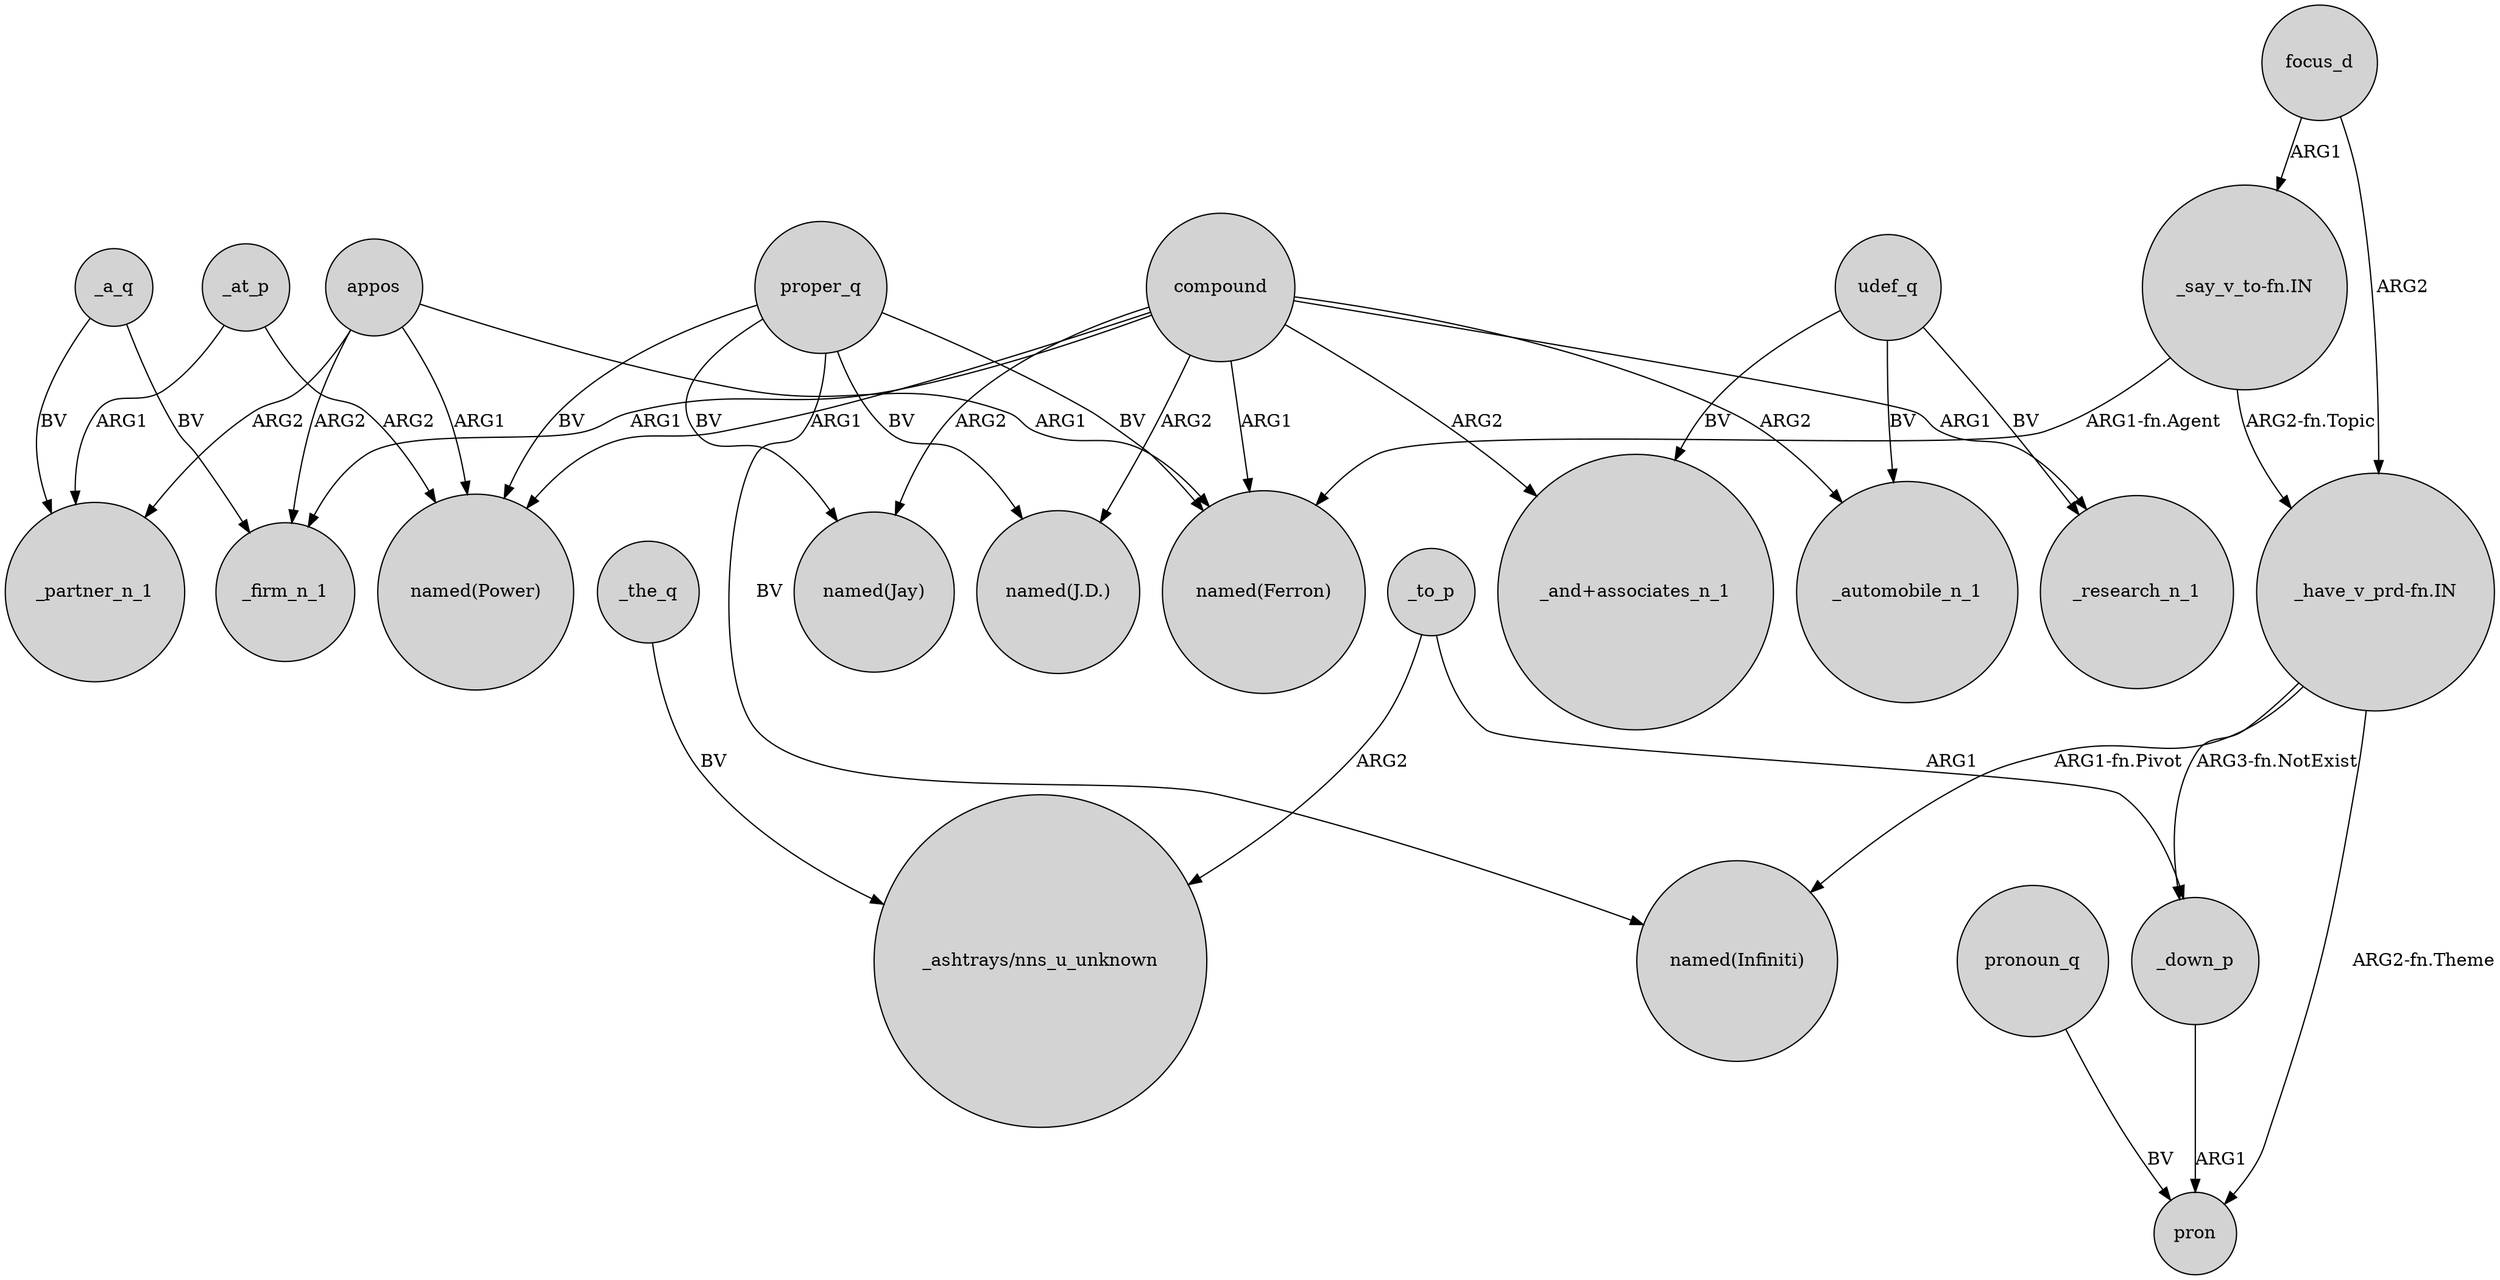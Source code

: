 digraph {
	node [shape=circle style=filled]
	proper_q -> "named(Jay)" [label=BV]
	compound -> "named(Power)" [label=ARG1]
	appos -> _firm_n_1 [label=ARG2]
	"_have_v_prd-fn.IN" -> "named(Infiniti)" [label="ARG1-fn.Pivot"]
	compound -> "named(Ferron)" [label=ARG1]
	proper_q -> "named(Ferron)" [label=BV]
	_at_p -> "named(Power)" [label=ARG2]
	compound -> "named(J.D.)" [label=ARG2]
	udef_q -> _automobile_n_1 [label=BV]
	appos -> _partner_n_1 [label=ARG2]
	udef_q -> _research_n_1 [label=BV]
	_a_q -> _partner_n_1 [label=BV]
	_a_q -> _firm_n_1 [label=BV]
	appos -> "named(Power)" [label=ARG1]
	proper_q -> "named(Infiniti)" [label=BV]
	udef_q -> "_and+associates_n_1" [label=BV]
	compound -> _research_n_1 [label=ARG1]
	compound -> "named(Jay)" [label=ARG2]
	"_say_v_to-fn.IN" -> "named(Ferron)" [label="ARG1-fn.Agent"]
	focus_d -> "_have_v_prd-fn.IN" [label=ARG2]
	pronoun_q -> pron [label=BV]
	"_say_v_to-fn.IN" -> "_have_v_prd-fn.IN" [label="ARG2-fn.Topic"]
	compound -> _automobile_n_1 [label=ARG2]
	_to_p -> "_ashtrays/nns_u_unknown" [label=ARG2]
	_the_q -> "_ashtrays/nns_u_unknown" [label=BV]
	"_have_v_prd-fn.IN" -> pron [label="ARG2-fn.Theme"]
	compound -> "_and+associates_n_1" [label=ARG2]
	compound -> _firm_n_1 [label=ARG1]
	proper_q -> "named(J.D.)" [label=BV]
	_down_p -> pron [label=ARG1]
	_to_p -> _down_p [label=ARG1]
	appos -> "named(Ferron)" [label=ARG1]
	proper_q -> "named(Power)" [label=BV]
	_at_p -> _partner_n_1 [label=ARG1]
	"_have_v_prd-fn.IN" -> _down_p [label="ARG3-fn.NotExist"]
	focus_d -> "_say_v_to-fn.IN" [label=ARG1]
}
